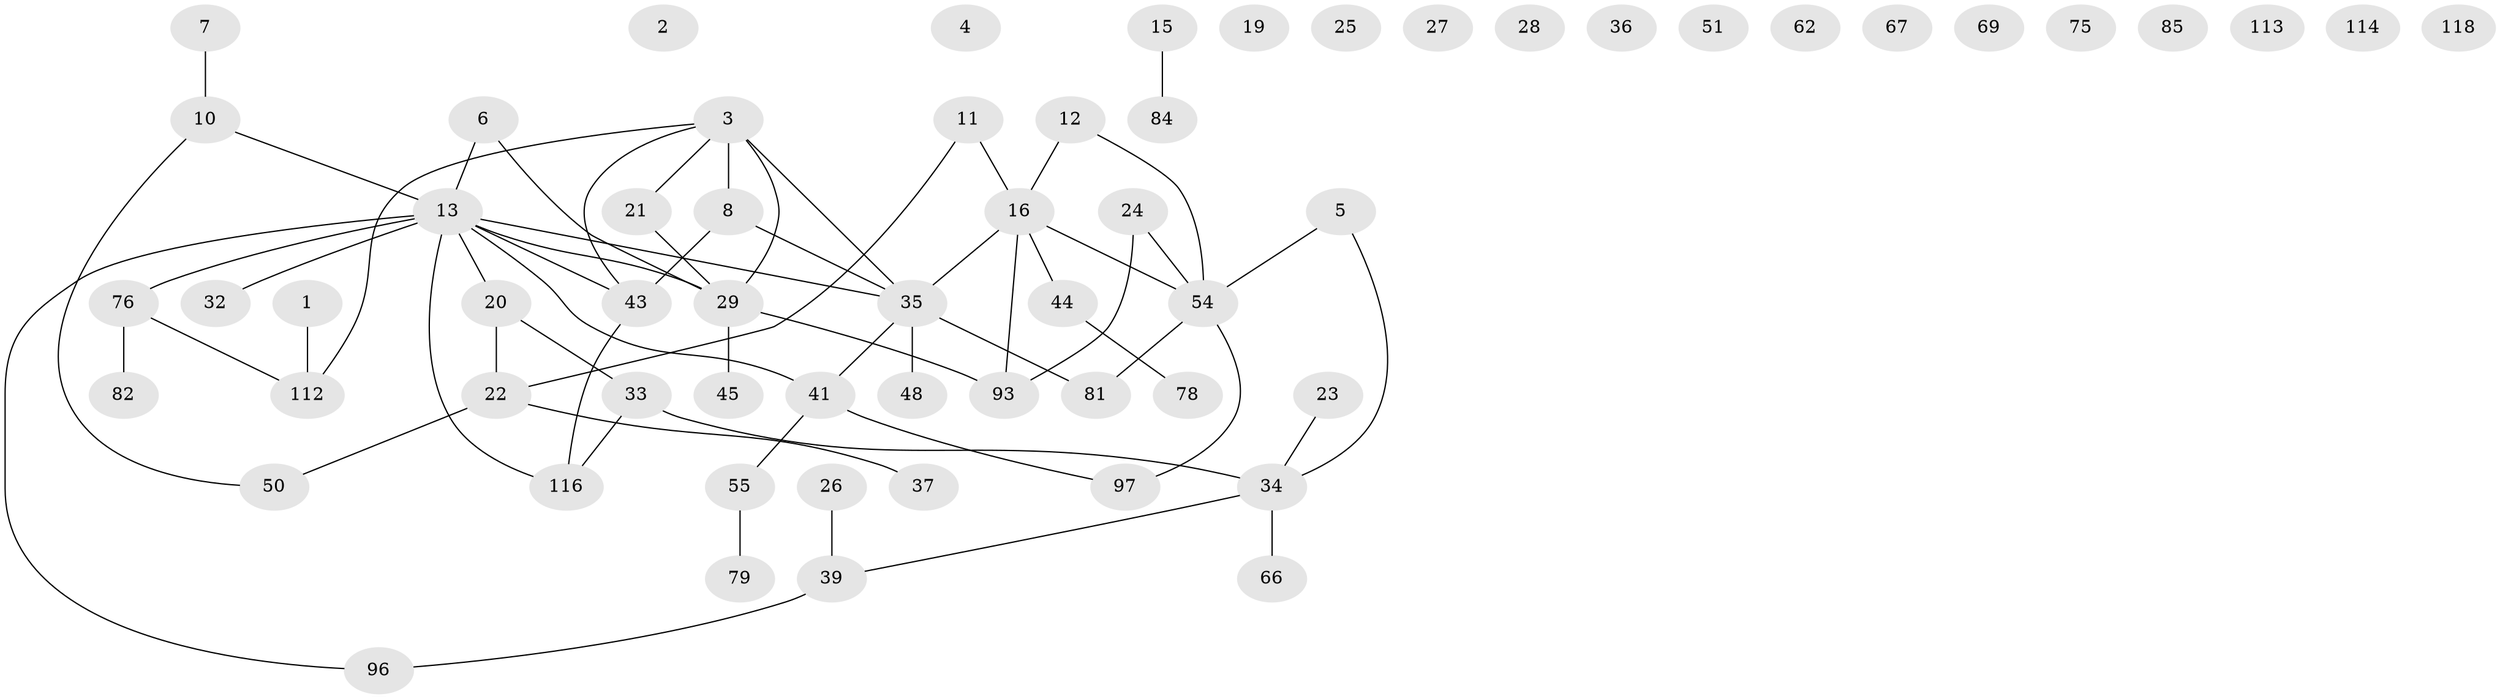 // original degree distribution, {1: 0.24793388429752067, 0: 0.12396694214876033, 4: 0.09917355371900827, 2: 0.2727272727272727, 3: 0.2066115702479339, 5: 0.04132231404958678, 6: 0.008264462809917356}
// Generated by graph-tools (version 1.1) at 2025/12/03/09/25 04:12:53]
// undirected, 61 vertices, 62 edges
graph export_dot {
graph [start="1"]
  node [color=gray90,style=filled];
  1;
  2;
  3 [super="+60+46+73"];
  4;
  5 [super="+9"];
  6 [super="+40+18"];
  7 [super="+14"];
  8 [super="+111+57"];
  10 [super="+59+47"];
  11 [super="+31"];
  12 [super="+103"];
  13 [super="+61"];
  15 [super="+63"];
  16 [super="+49+17+52"];
  19 [super="+110"];
  20 [super="+106+72+101"];
  21 [super="+87"];
  22 [super="+91"];
  23;
  24 [super="+30+83"];
  25;
  26;
  27;
  28;
  29 [super="+100+38"];
  32;
  33 [super="+68"];
  34 [super="+90+42"];
  35 [super="+74+102"];
  36;
  37;
  39 [super="+86"];
  41 [super="+94"];
  43 [super="+56+53"];
  44 [super="+58"];
  45;
  48;
  50;
  51;
  54 [super="+88"];
  55 [super="+121"];
  62;
  66 [super="+95"];
  67;
  69;
  75;
  76 [super="+98+109"];
  78;
  79;
  81 [super="+105"];
  82;
  84;
  85;
  93 [super="+104"];
  96;
  97;
  112 [super="+120"];
  113;
  114;
  116 [super="+119"];
  118;
  1 -- 112;
  3 -- 112;
  3 -- 21;
  3 -- 8 [weight=2];
  3 -- 35;
  3 -- 29;
  3 -- 43;
  5 -- 34;
  5 -- 54;
  6 -- 29;
  6 -- 13;
  7 -- 10;
  8 -- 35;
  8 -- 43;
  10 -- 50;
  10 -- 13;
  11 -- 16;
  11 -- 22;
  12 -- 16;
  12 -- 54;
  13 -- 116;
  13 -- 41;
  13 -- 32;
  13 -- 96;
  13 -- 35;
  13 -- 43;
  13 -- 76;
  13 -- 29;
  13 -- 20;
  15 -- 84;
  16 -- 93;
  16 -- 35;
  16 -- 54;
  16 -- 44;
  20 -- 33;
  20 -- 22;
  21 -- 29;
  22 -- 50;
  22 -- 37;
  23 -- 34;
  24 -- 93;
  24 -- 54;
  26 -- 39;
  29 -- 45;
  29 -- 93;
  33 -- 116;
  33 -- 34;
  34 -- 66;
  34 -- 39;
  35 -- 48;
  35 -- 41 [weight=2];
  35 -- 81;
  39 -- 96;
  41 -- 97;
  41 -- 55;
  43 -- 116;
  44 -- 78;
  54 -- 81;
  54 -- 97;
  55 -- 79;
  76 -- 112;
  76 -- 82;
}
